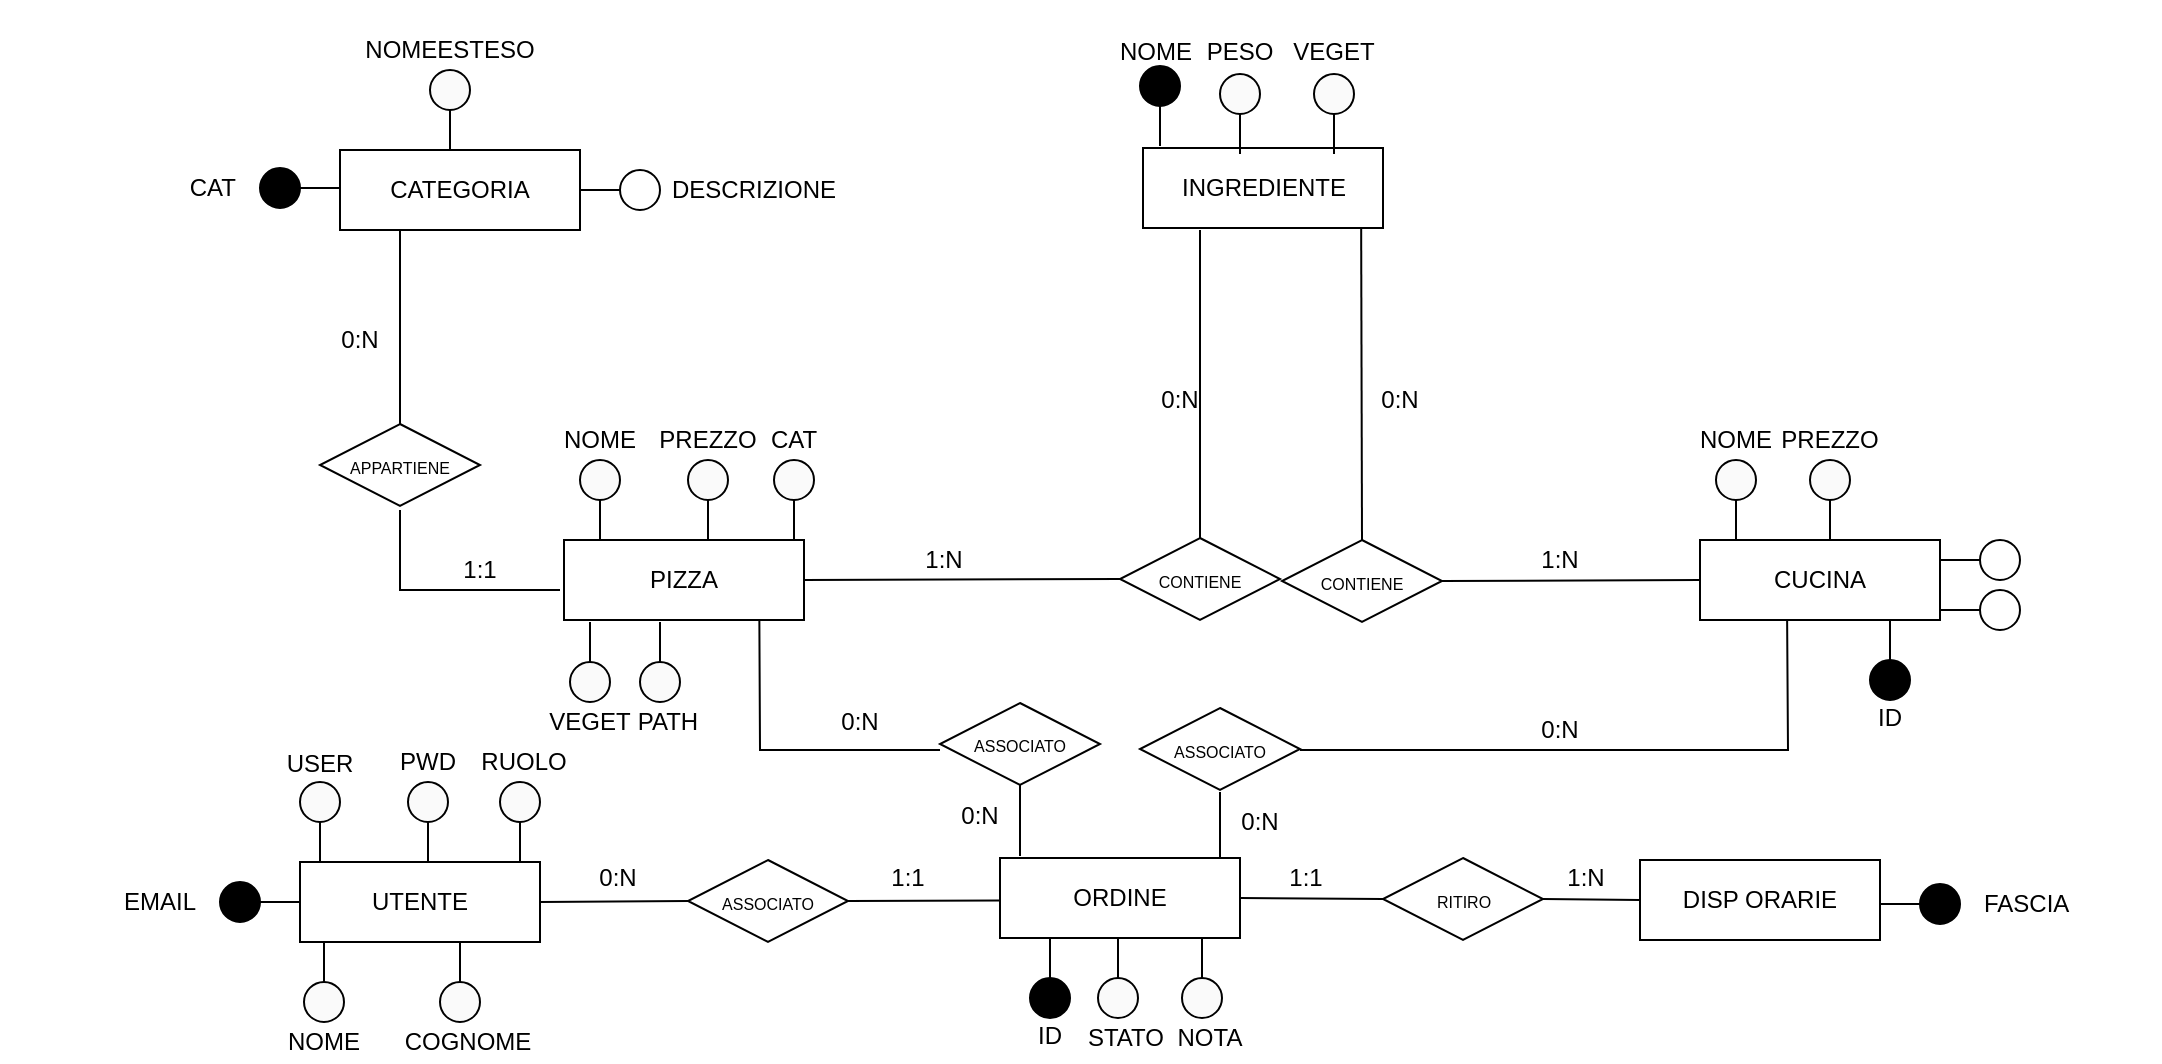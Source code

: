 <mxfile version="26.0.8">
  <diagram name="Page-1" id="a7904f86-f2b4-8e86-fa97-74104820619b">
    <mxGraphModel grid="1" page="1" gridSize="10" guides="1" tooltips="1" connect="1" arrows="1" fold="1" pageScale="1" pageWidth="1100" pageHeight="850" background="none" math="0" shadow="0">
      <root>
        <mxCell id="0" />
        <mxCell id="1" parent="0" />
        <mxCell id="_Mf7b5W_oBMYDt20IuVR-1" value="CATEGORIA" style="rounded=0;whiteSpace=wrap;html=1;" vertex="1" parent="1">
          <mxGeometry x="210" y="120" width="120" height="40" as="geometry" />
        </mxCell>
        <mxCell id="_Mf7b5W_oBMYDt20IuVR-2" value="" style="group" connectable="0" vertex="1" parent="1">
          <mxGeometry x="70" y="124" width="140" height="30" as="geometry" />
        </mxCell>
        <mxCell id="_Mf7b5W_oBMYDt20IuVR-3" value="" style="group;rotation=-180;" connectable="0" vertex="1" parent="_Mf7b5W_oBMYDt20IuVR-2">
          <mxGeometry x="100" y="5" width="40" height="20" as="geometry" />
        </mxCell>
        <mxCell id="_Mf7b5W_oBMYDt20IuVR-4" value="" style="ellipse;whiteSpace=wrap;html=1;aspect=fixed;fillColor=#000000;rotation=-180;" vertex="1" parent="_Mf7b5W_oBMYDt20IuVR-3">
          <mxGeometry width="20" height="20" as="geometry" />
        </mxCell>
        <mxCell id="_Mf7b5W_oBMYDt20IuVR-5" value="" style="endArrow=none;html=1;rounded=0;entryX=0;entryY=0.5;entryDx=0;entryDy=0;" edge="1" parent="_Mf7b5W_oBMYDt20IuVR-3" target="_Mf7b5W_oBMYDt20IuVR-4">
          <mxGeometry width="50" height="50" relative="1" as="geometry">
            <mxPoint x="40" y="10" as="sourcePoint" />
            <mxPoint x="10" y="35" as="targetPoint" />
          </mxGeometry>
        </mxCell>
        <mxCell id="_Mf7b5W_oBMYDt20IuVR-6" value="CAT" style="text;html=1;align=right;verticalAlign=middle;whiteSpace=wrap;rounded=0;" vertex="1" parent="_Mf7b5W_oBMYDt20IuVR-2">
          <mxGeometry width="90" height="30" as="geometry" />
        </mxCell>
        <mxCell id="_Mf7b5W_oBMYDt20IuVR-7" value="" style="group" connectable="0" vertex="1" parent="1">
          <mxGeometry x="220" y="45" width="90" height="75" as="geometry" />
        </mxCell>
        <mxCell id="_Mf7b5W_oBMYDt20IuVR-8" value="NOMEESTESO" style="text;html=1;align=center;verticalAlign=middle;whiteSpace=wrap;rounded=0;" vertex="1" parent="_Mf7b5W_oBMYDt20IuVR-7">
          <mxGeometry y="15" width="90" height="20" as="geometry" />
        </mxCell>
        <mxCell id="_Mf7b5W_oBMYDt20IuVR-9" value="" style="group;rotation=90;" connectable="0" vertex="1" parent="_Mf7b5W_oBMYDt20IuVR-7">
          <mxGeometry x="25" y="45" width="40" height="20" as="geometry" />
        </mxCell>
        <mxCell id="_Mf7b5W_oBMYDt20IuVR-10" value="" style="ellipse;whiteSpace=wrap;html=1;aspect=fixed;fillColor=#FAFAFA;rotation=-90;labelBackgroundColor=default;" vertex="1" parent="_Mf7b5W_oBMYDt20IuVR-9">
          <mxGeometry x="10" y="-10" width="20" height="20" as="geometry" />
        </mxCell>
        <mxCell id="_Mf7b5W_oBMYDt20IuVR-11" value="" style="endArrow=none;html=1;rounded=0;entryX=0;entryY=0.5;entryDx=0;entryDy=0;" edge="1" parent="_Mf7b5W_oBMYDt20IuVR-9" target="_Mf7b5W_oBMYDt20IuVR-10">
          <mxGeometry width="50" height="50" relative="1" as="geometry">
            <mxPoint x="20" y="30" as="sourcePoint" />
            <mxPoint x="-5" as="targetPoint" />
          </mxGeometry>
        </mxCell>
        <mxCell id="_Mf7b5W_oBMYDt20IuVR-17" value="" style="group" connectable="0" vertex="1" parent="1">
          <mxGeometry x="330" y="125" width="134" height="30" as="geometry" />
        </mxCell>
        <mxCell id="_Mf7b5W_oBMYDt20IuVR-18" value="DESCRIZIONE" style="text;html=1;align=left;verticalAlign=middle;whiteSpace=wrap;rounded=0;container=0;" vertex="1" parent="_Mf7b5W_oBMYDt20IuVR-17">
          <mxGeometry x="44" width="90" height="30" as="geometry" />
        </mxCell>
        <mxCell id="_Mf7b5W_oBMYDt20IuVR-19" value="" style="ellipse;whiteSpace=wrap;html=1;aspect=fixed;container=0;" vertex="1" parent="_Mf7b5W_oBMYDt20IuVR-17">
          <mxGeometry x="20" y="5" width="20" height="20" as="geometry" />
        </mxCell>
        <mxCell id="_Mf7b5W_oBMYDt20IuVR-20" value="" style="endArrow=none;html=1;rounded=0;entryX=0;entryY=0.5;entryDx=0;entryDy=0;" edge="1" parent="_Mf7b5W_oBMYDt20IuVR-17" target="_Mf7b5W_oBMYDt20IuVR-19">
          <mxGeometry width="50" height="50" relative="1" as="geometry">
            <mxPoint y="15" as="sourcePoint" />
            <mxPoint x="30" y="-10" as="targetPoint" />
          </mxGeometry>
        </mxCell>
        <mxCell id="_Mf7b5W_oBMYDt20IuVR-39" value="" style="group" connectable="0" vertex="1" parent="1">
          <mxGeometry x="890" y="310" width="160" height="87.5" as="geometry" />
        </mxCell>
        <mxCell id="_Mf7b5W_oBMYDt20IuVR-40" value="VEGET" style="text;html=1;align=left;verticalAlign=middle;whiteSpace=wrap;rounded=0;container=0;" vertex="1" parent="_Mf7b5W_oBMYDt20IuVR-39">
          <mxGeometry x="44" width="90" height="30" as="geometry" />
        </mxCell>
        <mxCell id="_Mf7b5W_oBMYDt20IuVR-43" value="" style="group" connectable="0" vertex="1" parent="_Mf7b5W_oBMYDt20IuVR-39">
          <mxGeometry y="25" width="160" height="62.5" as="geometry" />
        </mxCell>
        <mxCell id="_Mf7b5W_oBMYDt20IuVR-44" value="PATH" style="text;html=1;align=left;verticalAlign=middle;whiteSpace=wrap;rounded=0;container=0;" vertex="1" parent="_Mf7b5W_oBMYDt20IuVR-43">
          <mxGeometry x="44" width="90" height="30" as="geometry" />
        </mxCell>
        <mxCell id="_Mf7b5W_oBMYDt20IuVR-21" value="CUCINA" style="rounded=0;whiteSpace=wrap;html=1;" vertex="1" parent="_Mf7b5W_oBMYDt20IuVR-43">
          <mxGeometry y="-20" width="120" height="40" as="geometry" />
        </mxCell>
        <mxCell id="_Mf7b5W_oBMYDt20IuVR-29" value="" style="group" connectable="0" vertex="1" parent="_Mf7b5W_oBMYDt20IuVR-43">
          <mxGeometry x="-27" y="-95" width="137" height="75" as="geometry" />
        </mxCell>
        <mxCell id="_Mf7b5W_oBMYDt20IuVR-30" value="NOME" style="text;html=1;align=center;verticalAlign=middle;whiteSpace=wrap;rounded=0;" vertex="1" parent="_Mf7b5W_oBMYDt20IuVR-29">
          <mxGeometry y="15" width="90" height="20" as="geometry" />
        </mxCell>
        <mxCell id="_Mf7b5W_oBMYDt20IuVR-31" value="" style="group;rotation=90;" connectable="0" vertex="1" parent="_Mf7b5W_oBMYDt20IuVR-29">
          <mxGeometry x="25" y="45" width="40" height="20" as="geometry" />
        </mxCell>
        <mxCell id="_Mf7b5W_oBMYDt20IuVR-32" value="" style="ellipse;whiteSpace=wrap;html=1;aspect=fixed;fillColor=#FAFAFA;rotation=-90;labelBackgroundColor=default;" vertex="1" parent="_Mf7b5W_oBMYDt20IuVR-31">
          <mxGeometry x="10" y="-10" width="20" height="20" as="geometry" />
        </mxCell>
        <mxCell id="_Mf7b5W_oBMYDt20IuVR-33" value="" style="endArrow=none;html=1;rounded=0;entryX=0;entryY=0.5;entryDx=0;entryDy=0;" edge="1" parent="_Mf7b5W_oBMYDt20IuVR-31" target="_Mf7b5W_oBMYDt20IuVR-32">
          <mxGeometry width="50" height="50" relative="1" as="geometry">
            <mxPoint x="20" y="30" as="sourcePoint" />
            <mxPoint x="-5" as="targetPoint" />
          </mxGeometry>
        </mxCell>
        <mxCell id="_Mf7b5W_oBMYDt20IuVR-34" value="" style="group" connectable="0" vertex="1" parent="_Mf7b5W_oBMYDt20IuVR-29">
          <mxGeometry x="47" width="90" height="75" as="geometry" />
        </mxCell>
        <mxCell id="_Mf7b5W_oBMYDt20IuVR-35" value="PREZZO" style="text;html=1;align=center;verticalAlign=middle;whiteSpace=wrap;rounded=0;" vertex="1" parent="_Mf7b5W_oBMYDt20IuVR-34">
          <mxGeometry y="15" width="90" height="20" as="geometry" />
        </mxCell>
        <mxCell id="_Mf7b5W_oBMYDt20IuVR-36" value="" style="group;rotation=90;" connectable="0" vertex="1" parent="_Mf7b5W_oBMYDt20IuVR-34">
          <mxGeometry x="25" y="45" width="40" height="20" as="geometry" />
        </mxCell>
        <mxCell id="_Mf7b5W_oBMYDt20IuVR-37" value="" style="ellipse;whiteSpace=wrap;html=1;aspect=fixed;fillColor=#FAFAFA;rotation=-90;labelBackgroundColor=default;" vertex="1" parent="_Mf7b5W_oBMYDt20IuVR-36">
          <mxGeometry x="10" y="-10" width="20" height="20" as="geometry" />
        </mxCell>
        <mxCell id="_Mf7b5W_oBMYDt20IuVR-38" value="" style="endArrow=none;html=1;rounded=0;entryX=0;entryY=0.5;entryDx=0;entryDy=0;" edge="1" parent="_Mf7b5W_oBMYDt20IuVR-36" target="_Mf7b5W_oBMYDt20IuVR-37">
          <mxGeometry width="50" height="50" relative="1" as="geometry">
            <mxPoint x="20" y="30" as="sourcePoint" />
            <mxPoint x="-5" as="targetPoint" />
          </mxGeometry>
        </mxCell>
        <mxCell id="_Mf7b5W_oBMYDt20IuVR-41" value="" style="ellipse;whiteSpace=wrap;html=1;aspect=fixed;container=0;" vertex="1" parent="_Mf7b5W_oBMYDt20IuVR-43">
          <mxGeometry x="140" y="-20" width="20" height="20" as="geometry" />
        </mxCell>
        <mxCell id="_Mf7b5W_oBMYDt20IuVR-42" value="" style="endArrow=none;html=1;rounded=0;entryX=0;entryY=0.5;entryDx=0;entryDy=0;" edge="1" parent="_Mf7b5W_oBMYDt20IuVR-43" target="_Mf7b5W_oBMYDt20IuVR-41">
          <mxGeometry width="50" height="50" relative="1" as="geometry">
            <mxPoint x="120" y="-10" as="sourcePoint" />
            <mxPoint x="150" y="-35" as="targetPoint" />
          </mxGeometry>
        </mxCell>
        <mxCell id="_Mf7b5W_oBMYDt20IuVR-45" value="" style="ellipse;whiteSpace=wrap;html=1;aspect=fixed;container=0;" vertex="1" parent="_Mf7b5W_oBMYDt20IuVR-43">
          <mxGeometry x="140" y="5" width="20" height="20" as="geometry" />
        </mxCell>
        <mxCell id="_Mf7b5W_oBMYDt20IuVR-46" value="" style="endArrow=none;html=1;rounded=0;entryX=0;entryY=0.5;entryDx=0;entryDy=0;" edge="1" parent="_Mf7b5W_oBMYDt20IuVR-43" target="_Mf7b5W_oBMYDt20IuVR-45">
          <mxGeometry width="50" height="50" relative="1" as="geometry">
            <mxPoint x="120" y="15" as="sourcePoint" />
            <mxPoint x="150" y="-10" as="targetPoint" />
          </mxGeometry>
        </mxCell>
        <mxCell id="_Mf7b5W_oBMYDt20IuVR-47" value="PIZZA" style="rounded=0;whiteSpace=wrap;html=1;" vertex="1" parent="1">
          <mxGeometry x="322" y="315" width="120" height="40" as="geometry" />
        </mxCell>
        <mxCell id="_Mf7b5W_oBMYDt20IuVR-51" value="" style="group" connectable="0" vertex="1" parent="1">
          <mxGeometry x="240" y="240" width="137" height="75" as="geometry" />
        </mxCell>
        <mxCell id="_Mf7b5W_oBMYDt20IuVR-52" value="NOME" style="text;html=1;align=center;verticalAlign=middle;whiteSpace=wrap;rounded=0;" vertex="1" parent="_Mf7b5W_oBMYDt20IuVR-51">
          <mxGeometry x="55" y="15" width="90" height="20" as="geometry" />
        </mxCell>
        <mxCell id="_Mf7b5W_oBMYDt20IuVR-53" value="" style="group;rotation=90;" connectable="0" vertex="1" parent="_Mf7b5W_oBMYDt20IuVR-51">
          <mxGeometry x="80" y="45" width="40" height="20" as="geometry" />
        </mxCell>
        <mxCell id="_Mf7b5W_oBMYDt20IuVR-54" value="" style="ellipse;whiteSpace=wrap;html=1;aspect=fixed;fillColor=#FAFAFA;rotation=-90;labelBackgroundColor=default;" vertex="1" parent="_Mf7b5W_oBMYDt20IuVR-53">
          <mxGeometry x="10" y="-10" width="20" height="20" as="geometry" />
        </mxCell>
        <mxCell id="_Mf7b5W_oBMYDt20IuVR-55" value="" style="endArrow=none;html=1;rounded=0;entryX=0;entryY=0.5;entryDx=0;entryDy=0;" edge="1" parent="_Mf7b5W_oBMYDt20IuVR-53" target="_Mf7b5W_oBMYDt20IuVR-54">
          <mxGeometry width="50" height="50" relative="1" as="geometry">
            <mxPoint x="20" y="30" as="sourcePoint" />
            <mxPoint x="-5" as="targetPoint" />
          </mxGeometry>
        </mxCell>
        <mxCell id="_Mf7b5W_oBMYDt20IuVR-56" value="" style="group" connectable="0" vertex="1" parent="_Mf7b5W_oBMYDt20IuVR-51">
          <mxGeometry x="109" width="90" height="75" as="geometry" />
        </mxCell>
        <mxCell id="_Mf7b5W_oBMYDt20IuVR-57" value="PREZZO" style="text;html=1;align=center;verticalAlign=middle;whiteSpace=wrap;rounded=0;" vertex="1" parent="_Mf7b5W_oBMYDt20IuVR-56">
          <mxGeometry y="15" width="90" height="20" as="geometry" />
        </mxCell>
        <mxCell id="_Mf7b5W_oBMYDt20IuVR-58" value="" style="group;rotation=90;" connectable="0" vertex="1" parent="_Mf7b5W_oBMYDt20IuVR-56">
          <mxGeometry x="25" y="45" width="40" height="20" as="geometry" />
        </mxCell>
        <mxCell id="_Mf7b5W_oBMYDt20IuVR-59" value="" style="ellipse;whiteSpace=wrap;html=1;aspect=fixed;fillColor=#FAFAFA;rotation=-90;labelBackgroundColor=default;" vertex="1" parent="_Mf7b5W_oBMYDt20IuVR-58">
          <mxGeometry x="10" y="-10" width="20" height="20" as="geometry" />
        </mxCell>
        <mxCell id="_Mf7b5W_oBMYDt20IuVR-60" value="" style="endArrow=none;html=1;rounded=0;entryX=0;entryY=0.5;entryDx=0;entryDy=0;" edge="1" parent="_Mf7b5W_oBMYDt20IuVR-58" target="_Mf7b5W_oBMYDt20IuVR-59">
          <mxGeometry width="50" height="50" relative="1" as="geometry">
            <mxPoint x="20" y="30" as="sourcePoint" />
            <mxPoint x="-5" as="targetPoint" />
          </mxGeometry>
        </mxCell>
        <mxCell id="_Mf7b5W_oBMYDt20IuVR-92" value="&lt;font style=&quot;font-size: 8px;&quot;&gt;APPARTIENE&lt;/font&gt;" style="rhombus;whiteSpace=wrap;html=1;" vertex="1" parent="_Mf7b5W_oBMYDt20IuVR-51">
          <mxGeometry x="-40" y="17" width="80" height="41" as="geometry" />
        </mxCell>
        <mxCell id="_Mf7b5W_oBMYDt20IuVR-65" value="CAT" style="text;html=1;align=center;verticalAlign=middle;whiteSpace=wrap;rounded=0;" vertex="1" parent="1">
          <mxGeometry x="392" y="252" width="90" height="25" as="geometry" />
        </mxCell>
        <mxCell id="_Mf7b5W_oBMYDt20IuVR-66" value="" style="group;rotation=90;" connectable="0" vertex="1" parent="1">
          <mxGeometry x="417" y="285" width="40" height="20" as="geometry" />
        </mxCell>
        <mxCell id="_Mf7b5W_oBMYDt20IuVR-67" value="" style="ellipse;whiteSpace=wrap;html=1;aspect=fixed;fillColor=#FAFAFA;rotation=-90;labelBackgroundColor=default;" vertex="1" parent="_Mf7b5W_oBMYDt20IuVR-66">
          <mxGeometry x="10" y="-10" width="20" height="20" as="geometry" />
        </mxCell>
        <mxCell id="_Mf7b5W_oBMYDt20IuVR-68" value="" style="endArrow=none;html=1;rounded=0;entryX=0;entryY=0.5;entryDx=0;entryDy=0;" edge="1" parent="_Mf7b5W_oBMYDt20IuVR-66" target="_Mf7b5W_oBMYDt20IuVR-67">
          <mxGeometry width="50" height="50" relative="1" as="geometry">
            <mxPoint x="20" y="30" as="sourcePoint" />
            <mxPoint x="-5" as="targetPoint" />
          </mxGeometry>
        </mxCell>
        <mxCell id="_Mf7b5W_oBMYDt20IuVR-91" value="" style="endArrow=none;html=1;rounded=0;entryX=0.25;entryY=1;entryDx=0;entryDy=0;exitX=0.5;exitY=0;exitDx=0;exitDy=0;" edge="1" parent="1" source="_Mf7b5W_oBMYDt20IuVR-92" target="_Mf7b5W_oBMYDt20IuVR-1">
          <mxGeometry width="50" height="50" relative="1" as="geometry">
            <mxPoint x="240" y="250" as="sourcePoint" />
            <mxPoint x="70" y="280" as="targetPoint" />
          </mxGeometry>
        </mxCell>
        <mxCell id="_Mf7b5W_oBMYDt20IuVR-93" value="" style="endArrow=none;html=1;rounded=0;entryX=0.25;entryY=1;entryDx=0;entryDy=0;" edge="1" parent="1">
          <mxGeometry width="50" height="50" relative="1" as="geometry">
            <mxPoint x="320" y="340" as="sourcePoint" />
            <mxPoint x="240" y="300" as="targetPoint" />
            <Array as="points">
              <mxPoint x="240" y="340" />
            </Array>
          </mxGeometry>
        </mxCell>
        <mxCell id="_Mf7b5W_oBMYDt20IuVR-94" value="0:N" style="text;strokeColor=none;align=center;fillColor=none;html=1;verticalAlign=middle;whiteSpace=wrap;rounded=0;" vertex="1" parent="1">
          <mxGeometry x="190" y="200" width="60" height="30" as="geometry" />
        </mxCell>
        <mxCell id="_Mf7b5W_oBMYDt20IuVR-95" value="1:1" style="text;strokeColor=none;align=center;fillColor=none;html=1;verticalAlign=middle;whiteSpace=wrap;rounded=0;" vertex="1" parent="1">
          <mxGeometry x="250" y="315" width="60" height="30" as="geometry" />
        </mxCell>
        <mxCell id="_Mf7b5W_oBMYDt20IuVR-96" value="INGREDIENTE" style="rounded=0;whiteSpace=wrap;html=1;" vertex="1" parent="1">
          <mxGeometry x="611.5" y="119" width="120" height="40" as="geometry" />
        </mxCell>
        <mxCell id="_Mf7b5W_oBMYDt20IuVR-114" value="" style="group" connectable="0" vertex="1" parent="1">
          <mxGeometry x="560" y="346" width="170" height="123.5" as="geometry" />
        </mxCell>
        <mxCell id="_Mf7b5W_oBMYDt20IuVR-115" value="PESO" style="text;html=1;align=center;verticalAlign=middle;whiteSpace=wrap;rounded=0;" vertex="1" parent="_Mf7b5W_oBMYDt20IuVR-114">
          <mxGeometry x="55" y="-285" width="90" height="20" as="geometry" />
        </mxCell>
        <mxCell id="_Mf7b5W_oBMYDt20IuVR-116" value="" style="group;rotation=90;" connectable="0" vertex="1" parent="_Mf7b5W_oBMYDt20IuVR-114">
          <mxGeometry x="80" y="-254" width="40" height="20" as="geometry" />
        </mxCell>
        <mxCell id="_Mf7b5W_oBMYDt20IuVR-117" value="" style="ellipse;whiteSpace=wrap;html=1;aspect=fixed;fillColor=#FAFAFA;rotation=-90;labelBackgroundColor=default;" vertex="1" parent="_Mf7b5W_oBMYDt20IuVR-116">
          <mxGeometry x="10" y="-10" width="20" height="20" as="geometry" />
        </mxCell>
        <mxCell id="_Mf7b5W_oBMYDt20IuVR-118" value="" style="endArrow=none;html=1;rounded=0;entryX=0;entryY=0.5;entryDx=0;entryDy=0;" edge="1" parent="_Mf7b5W_oBMYDt20IuVR-116" target="_Mf7b5W_oBMYDt20IuVR-117">
          <mxGeometry width="50" height="50" relative="1" as="geometry">
            <mxPoint x="20" y="30" as="sourcePoint" />
            <mxPoint x="-5" as="targetPoint" />
          </mxGeometry>
        </mxCell>
        <mxCell id="_Mf7b5W_oBMYDt20IuVR-119" value="" style="group" connectable="0" vertex="1" parent="_Mf7b5W_oBMYDt20IuVR-114">
          <mxGeometry x="47" width="123" height="98" as="geometry" />
        </mxCell>
        <mxCell id="_Mf7b5W_oBMYDt20IuVR-120" value="VEGET" style="text;html=1;align=center;verticalAlign=middle;whiteSpace=wrap;rounded=0;" vertex="1" parent="_Mf7b5W_oBMYDt20IuVR-119">
          <mxGeometry x="55" y="-285" width="90" height="20" as="geometry" />
        </mxCell>
        <mxCell id="_Mf7b5W_oBMYDt20IuVR-121" value="" style="group;rotation=90;" connectable="0" vertex="1" parent="_Mf7b5W_oBMYDt20IuVR-119">
          <mxGeometry x="80" y="-254" width="40" height="20" as="geometry" />
        </mxCell>
        <mxCell id="_Mf7b5W_oBMYDt20IuVR-122" value="" style="ellipse;whiteSpace=wrap;html=1;aspect=fixed;fillColor=#FAFAFA;rotation=-90;labelBackgroundColor=default;" vertex="1" parent="_Mf7b5W_oBMYDt20IuVR-121">
          <mxGeometry x="10" y="-10" width="20" height="20" as="geometry" />
        </mxCell>
        <mxCell id="_Mf7b5W_oBMYDt20IuVR-123" value="" style="endArrow=none;html=1;rounded=0;entryX=0;entryY=0.5;entryDx=0;entryDy=0;" edge="1" parent="_Mf7b5W_oBMYDt20IuVR-121" target="_Mf7b5W_oBMYDt20IuVR-122">
          <mxGeometry width="50" height="50" relative="1" as="geometry">
            <mxPoint x="20" y="30" as="sourcePoint" />
            <mxPoint x="-5" as="targetPoint" />
          </mxGeometry>
        </mxCell>
        <mxCell id="H5nFg7IJzS_VgpmHjE_7-39" value="&lt;font style=&quot;font-size: 8px;&quot;&gt;ASSOCIATO&lt;/font&gt;" style="rhombus;whiteSpace=wrap;html=1;" vertex="1" parent="_Mf7b5W_oBMYDt20IuVR-119">
          <mxGeometry x="3" y="53" width="80" height="41" as="geometry" />
        </mxCell>
        <mxCell id="_Mf7b5W_oBMYDt20IuVR-97" value="" style="group;rotation=-90;" connectable="0" vertex="1" parent="_Mf7b5W_oBMYDt20IuVR-114">
          <mxGeometry x="-62" y="-10" width="134" height="131.5" as="geometry" />
        </mxCell>
        <mxCell id="_Mf7b5W_oBMYDt20IuVR-98" value="" style="group;rotation=-180;" connectable="0" vertex="1" parent="_Mf7b5W_oBMYDt20IuVR-97">
          <mxGeometry x="52" y="-288" width="54" height="71" as="geometry" />
        </mxCell>
        <mxCell id="_Mf7b5W_oBMYDt20IuVR-99" value="" style="group;rotation=-90;" connectable="0" vertex="1" parent="_Mf7b5W_oBMYDt20IuVR-98">
          <mxGeometry x="50" y="40" width="40" height="20" as="geometry" />
        </mxCell>
        <mxCell id="_Mf7b5W_oBMYDt20IuVR-100" value="" style="ellipse;whiteSpace=wrap;html=1;aspect=fixed;rotation=-90;movable=1;resizable=1;rotatable=1;deletable=1;editable=1;locked=0;connectable=1;fillColor=#000000;" vertex="1" parent="_Mf7b5W_oBMYDt20IuVR-99">
          <mxGeometry x="10" y="-10" width="20" height="20" as="geometry" />
        </mxCell>
        <mxCell id="_Mf7b5W_oBMYDt20IuVR-101" value="" style="endArrow=none;html=1;rounded=0;entryX=0;entryY=0.5;entryDx=0;entryDy=0;" edge="1" parent="_Mf7b5W_oBMYDt20IuVR-99" target="_Mf7b5W_oBMYDt20IuVR-100">
          <mxGeometry width="50" height="50" relative="1" as="geometry">
            <mxPoint x="20" y="30" as="sourcePoint" />
            <mxPoint x="-5" as="targetPoint" />
          </mxGeometry>
        </mxCell>
        <mxCell id="H5nFg7IJzS_VgpmHjE_7-38" value="&lt;font style=&quot;font-size: 8px;&quot;&gt;ASSOCIATO&lt;/font&gt;" style="rhombus;whiteSpace=wrap;html=1;" vertex="1" parent="_Mf7b5W_oBMYDt20IuVR-97">
          <mxGeometry x="12" y="60.5" width="80" height="41" as="geometry" />
        </mxCell>
        <mxCell id="H5nFg7IJzS_VgpmHjE_7-55" value="0:N" style="text;strokeColor=none;align=center;fillColor=none;html=1;verticalAlign=middle;whiteSpace=wrap;rounded=0;" vertex="1" parent="_Mf7b5W_oBMYDt20IuVR-97">
          <mxGeometry x="2" y="101.5" width="60" height="30" as="geometry" />
        </mxCell>
        <mxCell id="_Mf7b5W_oBMYDt20IuVR-102" value="NOME" style="text;html=1;align=center;verticalAlign=middle;whiteSpace=wrap;rounded=0;rotation=0;movable=1;resizable=1;rotatable=1;deletable=1;editable=1;locked=0;connectable=1;" vertex="1" parent="_Mf7b5W_oBMYDt20IuVR-114">
          <mxGeometry x="31" y="-290" width="54" height="30" as="geometry" />
        </mxCell>
        <mxCell id="_Mf7b5W_oBMYDt20IuVR-128" value="&lt;font style=&quot;font-size: 8px;&quot;&gt;CONTIENE&lt;/font&gt;" style="rhombus;whiteSpace=wrap;html=1;" vertex="1" parent="1">
          <mxGeometry x="681" y="315" width="80" height="41" as="geometry" />
        </mxCell>
        <mxCell id="_Mf7b5W_oBMYDt20IuVR-132" value="1:N" style="text;strokeColor=none;align=center;fillColor=none;html=1;verticalAlign=middle;whiteSpace=wrap;rounded=0;" vertex="1" parent="1">
          <mxGeometry x="482" y="310" width="60" height="30" as="geometry" />
        </mxCell>
        <mxCell id="_Mf7b5W_oBMYDt20IuVR-134" value="0:N" style="text;strokeColor=none;align=center;fillColor=none;html=1;verticalAlign=middle;whiteSpace=wrap;rounded=0;" vertex="1" parent="1">
          <mxGeometry x="600" y="230" width="60" height="30" as="geometry" />
        </mxCell>
        <mxCell id="_Mf7b5W_oBMYDt20IuVR-136" value="DISP ORARIE" style="rounded=0;whiteSpace=wrap;html=1;" vertex="1" parent="1">
          <mxGeometry x="860" y="475" width="120" height="40" as="geometry" />
        </mxCell>
        <mxCell id="_Mf7b5W_oBMYDt20IuVR-138" value="" style="group;rotation=-180;" connectable="0" vertex="1" parent="1">
          <mxGeometry x="980" y="482" width="140" height="30" as="geometry" />
        </mxCell>
        <mxCell id="_Mf7b5W_oBMYDt20IuVR-139" value="" style="group;rotation=-360;" connectable="0" vertex="1" parent="_Mf7b5W_oBMYDt20IuVR-138">
          <mxGeometry y="5" width="40" height="20" as="geometry" />
        </mxCell>
        <mxCell id="_Mf7b5W_oBMYDt20IuVR-140" value="" style="ellipse;whiteSpace=wrap;html=1;aspect=fixed;fillColor=#000000;rotation=-360;" vertex="1" parent="_Mf7b5W_oBMYDt20IuVR-139">
          <mxGeometry x="20" width="20" height="20" as="geometry" />
        </mxCell>
        <mxCell id="_Mf7b5W_oBMYDt20IuVR-141" value="" style="endArrow=none;html=1;rounded=0;entryX=0;entryY=0.5;entryDx=0;entryDy=0;" edge="1" parent="_Mf7b5W_oBMYDt20IuVR-139" target="_Mf7b5W_oBMYDt20IuVR-140">
          <mxGeometry width="50" height="50" relative="1" as="geometry">
            <mxPoint y="10" as="sourcePoint" />
            <mxPoint x="30" y="-15" as="targetPoint" />
          </mxGeometry>
        </mxCell>
        <mxCell id="_Mf7b5W_oBMYDt20IuVR-142" value="FASCIA" style="text;html=1;align=left;verticalAlign=middle;whiteSpace=wrap;rounded=0;rotation=0;" vertex="1" parent="_Mf7b5W_oBMYDt20IuVR-138">
          <mxGeometry x="50" width="90" height="30" as="geometry" />
        </mxCell>
        <mxCell id="_Mf7b5W_oBMYDt20IuVR-144" value="UTENTE" style="rounded=0;whiteSpace=wrap;html=1;" vertex="1" parent="1">
          <mxGeometry x="190" y="476" width="120" height="40" as="geometry" />
        </mxCell>
        <mxCell id="_Mf7b5W_oBMYDt20IuVR-157" value="" style="group" connectable="0" vertex="1" parent="1">
          <mxGeometry x="40" y="410" width="140" height="30" as="geometry" />
        </mxCell>
        <mxCell id="_Mf7b5W_oBMYDt20IuVR-158" value="" style="group;rotation=-180;" connectable="0" vertex="1" parent="_Mf7b5W_oBMYDt20IuVR-157">
          <mxGeometry x="110" y="76" width="40" height="20" as="geometry" />
        </mxCell>
        <mxCell id="_Mf7b5W_oBMYDt20IuVR-159" value="" style="ellipse;whiteSpace=wrap;html=1;aspect=fixed;fillColor=#000000;rotation=-180;" vertex="1" parent="_Mf7b5W_oBMYDt20IuVR-158">
          <mxGeometry width="20" height="20" as="geometry" />
        </mxCell>
        <mxCell id="_Mf7b5W_oBMYDt20IuVR-160" value="" style="endArrow=none;html=1;rounded=0;entryX=0;entryY=0.5;entryDx=0;entryDy=0;" edge="1" parent="_Mf7b5W_oBMYDt20IuVR-158" target="_Mf7b5W_oBMYDt20IuVR-159">
          <mxGeometry width="50" height="50" relative="1" as="geometry">
            <mxPoint x="40" y="10" as="sourcePoint" />
            <mxPoint x="10" y="35" as="targetPoint" />
          </mxGeometry>
        </mxCell>
        <mxCell id="_Mf7b5W_oBMYDt20IuVR-161" value="EMAIL" style="text;html=1;align=right;verticalAlign=middle;whiteSpace=wrap;rounded=0;" vertex="1" parent="1">
          <mxGeometry x="50" y="481" width="90" height="30" as="geometry" />
        </mxCell>
        <mxCell id="_Mf7b5W_oBMYDt20IuVR-175" value="" style="group" connectable="0" vertex="1" parent="1">
          <mxGeometry x="100" y="400" width="137" height="75" as="geometry" />
        </mxCell>
        <mxCell id="_Mf7b5W_oBMYDt20IuVR-176" value="USER" style="text;html=1;align=center;verticalAlign=middle;whiteSpace=wrap;rounded=0;" vertex="1" parent="_Mf7b5W_oBMYDt20IuVR-175">
          <mxGeometry x="55" y="17" width="90" height="20" as="geometry" />
        </mxCell>
        <mxCell id="_Mf7b5W_oBMYDt20IuVR-177" value="" style="group;rotation=90;" connectable="0" vertex="1" parent="_Mf7b5W_oBMYDt20IuVR-175">
          <mxGeometry x="80" y="46" width="40" height="20" as="geometry" />
        </mxCell>
        <mxCell id="_Mf7b5W_oBMYDt20IuVR-178" value="" style="ellipse;whiteSpace=wrap;html=1;aspect=fixed;fillColor=#FAFAFA;rotation=-90;labelBackgroundColor=default;" vertex="1" parent="_Mf7b5W_oBMYDt20IuVR-177">
          <mxGeometry x="10" y="-10" width="20" height="20" as="geometry" />
        </mxCell>
        <mxCell id="_Mf7b5W_oBMYDt20IuVR-179" value="" style="endArrow=none;html=1;rounded=0;entryX=0;entryY=0.5;entryDx=0;entryDy=0;" edge="1" parent="_Mf7b5W_oBMYDt20IuVR-177" target="_Mf7b5W_oBMYDt20IuVR-178">
          <mxGeometry width="50" height="50" relative="1" as="geometry">
            <mxPoint x="20" y="30" as="sourcePoint" />
            <mxPoint x="-5" as="targetPoint" />
          </mxGeometry>
        </mxCell>
        <mxCell id="_Mf7b5W_oBMYDt20IuVR-180" value="" style="group" connectable="0" vertex="1" parent="_Mf7b5W_oBMYDt20IuVR-175">
          <mxGeometry x="109" y="1" width="90" height="75" as="geometry" />
        </mxCell>
        <mxCell id="_Mf7b5W_oBMYDt20IuVR-181" value="PWD" style="text;html=1;align=center;verticalAlign=middle;whiteSpace=wrap;rounded=0;" vertex="1" parent="_Mf7b5W_oBMYDt20IuVR-180">
          <mxGeometry y="15" width="90" height="20" as="geometry" />
        </mxCell>
        <mxCell id="_Mf7b5W_oBMYDt20IuVR-182" value="" style="group;rotation=90;" connectable="0" vertex="1" parent="_Mf7b5W_oBMYDt20IuVR-180">
          <mxGeometry x="25" y="45" width="40" height="20" as="geometry" />
        </mxCell>
        <mxCell id="_Mf7b5W_oBMYDt20IuVR-183" value="" style="ellipse;whiteSpace=wrap;html=1;aspect=fixed;fillColor=#FAFAFA;rotation=-90;labelBackgroundColor=default;" vertex="1" parent="_Mf7b5W_oBMYDt20IuVR-182">
          <mxGeometry x="10" y="-10" width="20" height="20" as="geometry" />
        </mxCell>
        <mxCell id="_Mf7b5W_oBMYDt20IuVR-184" value="" style="endArrow=none;html=1;rounded=0;entryX=0;entryY=0.5;entryDx=0;entryDy=0;" edge="1" parent="_Mf7b5W_oBMYDt20IuVR-182" target="_Mf7b5W_oBMYDt20IuVR-183">
          <mxGeometry width="50" height="50" relative="1" as="geometry">
            <mxPoint x="20" y="30" as="sourcePoint" />
            <mxPoint x="-5" as="targetPoint" />
          </mxGeometry>
        </mxCell>
        <mxCell id="_Mf7b5W_oBMYDt20IuVR-188" value="" style="group;rotation=90;" connectable="0" vertex="1" parent="1">
          <mxGeometry x="280" y="446" width="40" height="20" as="geometry" />
        </mxCell>
        <mxCell id="_Mf7b5W_oBMYDt20IuVR-189" value="" style="ellipse;whiteSpace=wrap;html=1;aspect=fixed;fillColor=#FAFAFA;rotation=-90;labelBackgroundColor=default;" vertex="1" parent="_Mf7b5W_oBMYDt20IuVR-188">
          <mxGeometry x="10" y="-10" width="20" height="20" as="geometry" />
        </mxCell>
        <mxCell id="_Mf7b5W_oBMYDt20IuVR-190" value="" style="endArrow=none;html=1;rounded=0;entryX=0;entryY=0.5;entryDx=0;entryDy=0;" edge="1" parent="_Mf7b5W_oBMYDt20IuVR-188" target="_Mf7b5W_oBMYDt20IuVR-189">
          <mxGeometry width="50" height="50" relative="1" as="geometry">
            <mxPoint x="20" y="30" as="sourcePoint" />
            <mxPoint x="-5" as="targetPoint" />
          </mxGeometry>
        </mxCell>
        <mxCell id="_Mf7b5W_oBMYDt20IuVR-191" value="RUOLO" style="text;html=1;align=center;verticalAlign=middle;whiteSpace=wrap;rounded=0;" vertex="1" parent="1">
          <mxGeometry x="257" y="416" width="90" height="20" as="geometry" />
        </mxCell>
        <mxCell id="_Mf7b5W_oBMYDt20IuVR-193" value="COGNOME" style="text;html=1;align=center;verticalAlign=middle;whiteSpace=wrap;rounded=0;rotation=0;" vertex="1" parent="1">
          <mxGeometry x="229" y="556" width="90" height="20" as="geometry" />
        </mxCell>
        <mxCell id="_Mf7b5W_oBMYDt20IuVR-194" value="" style="group;rotation=-90;" connectable="0" vertex="1" parent="1">
          <mxGeometry x="250" y="526" width="40" height="20" as="geometry" />
        </mxCell>
        <mxCell id="_Mf7b5W_oBMYDt20IuVR-195" value="" style="ellipse;whiteSpace=wrap;html=1;aspect=fixed;fillColor=#FAFAFA;rotation=-270;labelBackgroundColor=default;" vertex="1" parent="_Mf7b5W_oBMYDt20IuVR-194">
          <mxGeometry x="10" y="10" width="20" height="20" as="geometry" />
        </mxCell>
        <mxCell id="_Mf7b5W_oBMYDt20IuVR-196" value="" style="endArrow=none;html=1;rounded=0;entryX=0;entryY=0.5;entryDx=0;entryDy=0;" edge="1" parent="_Mf7b5W_oBMYDt20IuVR-194" target="_Mf7b5W_oBMYDt20IuVR-195">
          <mxGeometry width="50" height="50" relative="1" as="geometry">
            <mxPoint x="20" y="-10" as="sourcePoint" />
            <mxPoint x="45" y="20" as="targetPoint" />
          </mxGeometry>
        </mxCell>
        <mxCell id="_Mf7b5W_oBMYDt20IuVR-198" value="NOME" style="text;html=1;align=center;verticalAlign=middle;whiteSpace=wrap;rounded=0;rotation=0;" vertex="1" parent="1">
          <mxGeometry x="157" y="556" width="90" height="20" as="geometry" />
        </mxCell>
        <mxCell id="_Mf7b5W_oBMYDt20IuVR-199" value="" style="group;rotation=-90;" connectable="0" vertex="1" parent="1">
          <mxGeometry x="182" y="526" width="40" height="20" as="geometry" />
        </mxCell>
        <mxCell id="_Mf7b5W_oBMYDt20IuVR-200" value="" style="ellipse;whiteSpace=wrap;html=1;aspect=fixed;fillColor=#FAFAFA;rotation=-270;labelBackgroundColor=default;" vertex="1" parent="_Mf7b5W_oBMYDt20IuVR-199">
          <mxGeometry x="10" y="10" width="20" height="20" as="geometry" />
        </mxCell>
        <mxCell id="_Mf7b5W_oBMYDt20IuVR-201" value="" style="endArrow=none;html=1;rounded=0;entryX=0;entryY=0.5;entryDx=0;entryDy=0;" edge="1" parent="_Mf7b5W_oBMYDt20IuVR-199" target="_Mf7b5W_oBMYDt20IuVR-200">
          <mxGeometry width="50" height="50" relative="1" as="geometry">
            <mxPoint x="20" y="-10" as="sourcePoint" />
            <mxPoint x="45" y="20" as="targetPoint" />
          </mxGeometry>
        </mxCell>
        <mxCell id="_Mf7b5W_oBMYDt20IuVR-203" value="0:N" style="text;strokeColor=none;align=center;fillColor=none;html=1;verticalAlign=middle;whiteSpace=wrap;rounded=0;" vertex="1" parent="1">
          <mxGeometry x="710" y="230" width="60" height="30" as="geometry" />
        </mxCell>
        <mxCell id="_Mf7b5W_oBMYDt20IuVR-133" value="1:N" style="text;strokeColor=none;align=center;fillColor=none;html=1;verticalAlign=middle;whiteSpace=wrap;rounded=0;" vertex="1" parent="1">
          <mxGeometry x="790" y="310" width="60" height="30" as="geometry" />
        </mxCell>
        <mxCell id="H5nFg7IJzS_VgpmHjE_7-1" value="" style="group" connectable="0" vertex="1" parent="1">
          <mxGeometry x="540" y="469" width="160" height="105" as="geometry" />
        </mxCell>
        <mxCell id="H5nFg7IJzS_VgpmHjE_7-2" value="VEGET" style="text;html=1;align=left;verticalAlign=middle;whiteSpace=wrap;rounded=0;container=0;" vertex="1" parent="H5nFg7IJzS_VgpmHjE_7-1">
          <mxGeometry x="44" width="90" height="30" as="geometry" />
        </mxCell>
        <mxCell id="H5nFg7IJzS_VgpmHjE_7-3" value="" style="group" connectable="0" vertex="1" parent="H5nFg7IJzS_VgpmHjE_7-1">
          <mxGeometry y="25" width="160" height="80" as="geometry" />
        </mxCell>
        <mxCell id="H5nFg7IJzS_VgpmHjE_7-4" value="PATH" style="text;html=1;align=left;verticalAlign=middle;whiteSpace=wrap;rounded=0;container=0;" vertex="1" parent="H5nFg7IJzS_VgpmHjE_7-3">
          <mxGeometry x="44" width="90" height="30" as="geometry" />
        </mxCell>
        <mxCell id="H5nFg7IJzS_VgpmHjE_7-5" value="ORDINE" style="rounded=0;whiteSpace=wrap;html=1;" vertex="1" parent="H5nFg7IJzS_VgpmHjE_7-3">
          <mxGeometry y="-20" width="120" height="40" as="geometry" />
        </mxCell>
        <mxCell id="H5nFg7IJzS_VgpmHjE_7-33" value="NOTA" style="text;html=1;align=center;verticalAlign=middle;whiteSpace=wrap;rounded=0;rotation=0;" vertex="1" parent="H5nFg7IJzS_VgpmHjE_7-3">
          <mxGeometry x="60" y="60" width="90" height="20" as="geometry" />
        </mxCell>
        <mxCell id="H5nFg7IJzS_VgpmHjE_7-34" value="" style="ellipse;whiteSpace=wrap;html=1;aspect=fixed;fillColor=#FAFAFA;rotation=-270;labelBackgroundColor=default;" vertex="1" parent="H5nFg7IJzS_VgpmHjE_7-3">
          <mxGeometry x="91" y="40" width="20" height="20" as="geometry" />
        </mxCell>
        <mxCell id="H5nFg7IJzS_VgpmHjE_7-35" value="" style="endArrow=none;html=1;rounded=0;entryX=0;entryY=0.5;entryDx=0;entryDy=0;" edge="1" parent="H5nFg7IJzS_VgpmHjE_7-3" target="H5nFg7IJzS_VgpmHjE_7-34">
          <mxGeometry width="50" height="50" relative="1" as="geometry">
            <mxPoint x="101" y="20" as="sourcePoint" />
            <mxPoint x="126" y="50" as="targetPoint" />
          </mxGeometry>
        </mxCell>
        <mxCell id="H5nFg7IJzS_VgpmHjE_7-42" value="" style="endArrow=none;html=1;rounded=0;entryX=1;entryY=0.5;entryDx=0;entryDy=0;exitX=0;exitY=0.5;exitDx=0;exitDy=0;" edge="1" parent="H5nFg7IJzS_VgpmHjE_7-3" source="H5nFg7IJzS_VgpmHjE_7-37">
          <mxGeometry width="50" height="50" relative="1" as="geometry">
            <mxPoint x="194" as="sourcePoint" />
            <mxPoint x="120" as="targetPoint" />
          </mxGeometry>
        </mxCell>
        <mxCell id="H5nFg7IJzS_VgpmHjE_7-27" value="STATO" style="text;html=1;align=center;verticalAlign=middle;whiteSpace=wrap;rounded=0;rotation=0;" vertex="1" parent="1">
          <mxGeometry x="558" y="554" width="90" height="20" as="geometry" />
        </mxCell>
        <mxCell id="H5nFg7IJzS_VgpmHjE_7-28" value="" style="ellipse;whiteSpace=wrap;html=1;aspect=fixed;fillColor=#FAFAFA;rotation=-270;labelBackgroundColor=default;" vertex="1" parent="1">
          <mxGeometry x="589" y="534" width="20" height="20" as="geometry" />
        </mxCell>
        <mxCell id="H5nFg7IJzS_VgpmHjE_7-29" value="" style="endArrow=none;html=1;rounded=0;entryX=0;entryY=0.5;entryDx=0;entryDy=0;" edge="1" parent="1" target="H5nFg7IJzS_VgpmHjE_7-28">
          <mxGeometry width="50" height="50" relative="1" as="geometry">
            <mxPoint x="599" y="514" as="sourcePoint" />
            <mxPoint x="624" y="544" as="targetPoint" />
          </mxGeometry>
        </mxCell>
        <mxCell id="H5nFg7IJzS_VgpmHjE_7-30" value="ID" style="text;html=1;align=center;verticalAlign=middle;whiteSpace=wrap;rounded=0;rotation=0;" vertex="1" parent="1">
          <mxGeometry x="520" y="553" width="90" height="20" as="geometry" />
        </mxCell>
        <mxCell id="H5nFg7IJzS_VgpmHjE_7-31" value="" style="ellipse;whiteSpace=wrap;html=1;aspect=fixed;fillColor=#000000;rotation=-270;labelBackgroundColor=default;gradientColor=none;" vertex="1" parent="1">
          <mxGeometry x="555" y="534" width="20" height="20" as="geometry" />
        </mxCell>
        <mxCell id="H5nFg7IJzS_VgpmHjE_7-32" value="" style="endArrow=none;html=1;rounded=0;entryX=0;entryY=0.5;entryDx=0;entryDy=0;" edge="1" parent="1" target="H5nFg7IJzS_VgpmHjE_7-31">
          <mxGeometry width="50" height="50" relative="1" as="geometry">
            <mxPoint x="565" y="514" as="sourcePoint" />
            <mxPoint x="590" y="544" as="targetPoint" />
          </mxGeometry>
        </mxCell>
        <mxCell id="H5nFg7IJzS_VgpmHjE_7-36" value="&lt;font style=&quot;font-size: 8px;&quot;&gt;ASSOCIATO&lt;/font&gt;" style="rhombus;whiteSpace=wrap;html=1;" vertex="1" parent="1">
          <mxGeometry x="384" y="475" width="80" height="41" as="geometry" />
        </mxCell>
        <mxCell id="H5nFg7IJzS_VgpmHjE_7-37" value="&lt;font style=&quot;font-size: 8px;&quot;&gt;RITIRO&lt;/font&gt;" style="rhombus;whiteSpace=wrap;html=1;" vertex="1" parent="1">
          <mxGeometry x="731.5" y="474" width="80" height="41" as="geometry" />
        </mxCell>
        <mxCell id="H5nFg7IJzS_VgpmHjE_7-40" value="" style="endArrow=none;html=1;rounded=0;entryX=1;entryY=0.5;entryDx=0;entryDy=0;exitX=0;exitY=0.5;exitDx=0;exitDy=0;" edge="1" parent="1" source="H5nFg7IJzS_VgpmHjE_7-36" target="_Mf7b5W_oBMYDt20IuVR-144">
          <mxGeometry width="50" height="50" relative="1" as="geometry">
            <mxPoint x="380" y="496" as="sourcePoint" />
            <mxPoint x="670" y="420" as="targetPoint" />
          </mxGeometry>
        </mxCell>
        <mxCell id="H5nFg7IJzS_VgpmHjE_7-41" value="" style="endArrow=none;html=1;rounded=0;entryX=1;entryY=0.5;entryDx=0;entryDy=0;exitX=0;exitY=0.5;exitDx=0;exitDy=0;" edge="1" parent="1" target="H5nFg7IJzS_VgpmHjE_7-36">
          <mxGeometry width="50" height="50" relative="1" as="geometry">
            <mxPoint x="540" y="495.31" as="sourcePoint" />
            <mxPoint x="466" y="495.31" as="targetPoint" />
          </mxGeometry>
        </mxCell>
        <mxCell id="H5nFg7IJzS_VgpmHjE_7-43" value="" style="endArrow=none;html=1;rounded=0;entryX=0;entryY=0.5;entryDx=0;entryDy=0;exitX=1;exitY=0.5;exitDx=0;exitDy=0;" edge="1" parent="1" source="H5nFg7IJzS_VgpmHjE_7-37" target="_Mf7b5W_oBMYDt20IuVR-136">
          <mxGeometry width="50" height="50" relative="1" as="geometry">
            <mxPoint x="800" y="570" as="sourcePoint" />
            <mxPoint x="850" y="520" as="targetPoint" />
          </mxGeometry>
        </mxCell>
        <mxCell id="H5nFg7IJzS_VgpmHjE_7-44" value="1:1" style="text;strokeColor=none;align=center;fillColor=none;html=1;verticalAlign=middle;whiteSpace=wrap;rounded=0;" vertex="1" parent="1">
          <mxGeometry x="663" y="469" width="60" height="30" as="geometry" />
        </mxCell>
        <mxCell id="H5nFg7IJzS_VgpmHjE_7-45" value="1:N" style="text;strokeColor=none;align=center;fillColor=none;html=1;verticalAlign=middle;whiteSpace=wrap;rounded=0;" vertex="1" parent="1">
          <mxGeometry x="803" y="469" width="60" height="30" as="geometry" />
        </mxCell>
        <mxCell id="H5nFg7IJzS_VgpmHjE_7-46" value="1:1" style="text;strokeColor=none;align=center;fillColor=none;html=1;verticalAlign=middle;whiteSpace=wrap;rounded=0;" vertex="1" parent="1">
          <mxGeometry x="464" y="469" width="60" height="30" as="geometry" />
        </mxCell>
        <mxCell id="H5nFg7IJzS_VgpmHjE_7-47" value="0:N" style="text;strokeColor=none;align=center;fillColor=none;html=1;verticalAlign=middle;whiteSpace=wrap;rounded=0;" vertex="1" parent="1">
          <mxGeometry x="319" y="469" width="60" height="30" as="geometry" />
        </mxCell>
        <mxCell id="H5nFg7IJzS_VgpmHjE_7-49" value="" style="endArrow=none;html=1;rounded=0;entryX=0.5;entryY=1;entryDx=0;entryDy=0;" edge="1" parent="1" target="H5nFg7IJzS_VgpmHjE_7-38">
          <mxGeometry width="50" height="50" relative="1" as="geometry">
            <mxPoint x="550" y="473" as="sourcePoint" />
            <mxPoint x="550" y="450" as="targetPoint" />
          </mxGeometry>
        </mxCell>
        <mxCell id="H5nFg7IJzS_VgpmHjE_7-50" value="" style="endArrow=none;html=1;rounded=0;entryX=0.5;entryY=1;entryDx=0;entryDy=0;" edge="1" parent="1">
          <mxGeometry width="50" height="50" relative="1" as="geometry">
            <mxPoint x="650" y="474" as="sourcePoint" />
            <mxPoint x="650" y="441" as="targetPoint" />
          </mxGeometry>
        </mxCell>
        <mxCell id="H5nFg7IJzS_VgpmHjE_7-51" value="" style="endArrow=none;html=1;rounded=0;entryX=0.363;entryY=0.995;entryDx=0;entryDy=0;entryPerimeter=0;" edge="1" parent="1" target="_Mf7b5W_oBMYDt20IuVR-21">
          <mxGeometry width="50" height="50" relative="1" as="geometry">
            <mxPoint x="690" y="420" as="sourcePoint" />
            <mxPoint x="810" y="390" as="targetPoint" />
            <Array as="points">
              <mxPoint x="934" y="420" />
            </Array>
          </mxGeometry>
        </mxCell>
        <mxCell id="H5nFg7IJzS_VgpmHjE_7-52" value="0:N" style="text;strokeColor=none;align=center;fillColor=none;html=1;verticalAlign=middle;whiteSpace=wrap;rounded=0;" vertex="1" parent="1">
          <mxGeometry x="440" y="391" width="60" height="30" as="geometry" />
        </mxCell>
        <mxCell id="H5nFg7IJzS_VgpmHjE_7-53" value="0:N" style="text;strokeColor=none;align=center;fillColor=none;html=1;verticalAlign=middle;whiteSpace=wrap;rounded=0;" vertex="1" parent="1">
          <mxGeometry x="790" y="395" width="60" height="30" as="geometry" />
        </mxCell>
        <mxCell id="H5nFg7IJzS_VgpmHjE_7-54" value="0:N" style="text;strokeColor=none;align=center;fillColor=none;html=1;verticalAlign=middle;whiteSpace=wrap;rounded=0;" vertex="1" parent="1">
          <mxGeometry x="640" y="441" width="60" height="30" as="geometry" />
        </mxCell>
        <mxCell id="H5nFg7IJzS_VgpmHjE_7-56" value="ID" style="text;html=1;align=center;verticalAlign=middle;whiteSpace=wrap;rounded=0;rotation=0;" vertex="1" parent="1">
          <mxGeometry x="940" y="394" width="90" height="20" as="geometry" />
        </mxCell>
        <mxCell id="H5nFg7IJzS_VgpmHjE_7-57" value="" style="ellipse;whiteSpace=wrap;html=1;aspect=fixed;fillColor=#000000;rotation=-270;labelBackgroundColor=default;gradientColor=none;" vertex="1" parent="1">
          <mxGeometry x="975" y="375" width="20" height="20" as="geometry" />
        </mxCell>
        <mxCell id="H5nFg7IJzS_VgpmHjE_7-58" value="" style="endArrow=none;html=1;rounded=0;entryX=0;entryY=0.5;entryDx=0;entryDy=0;" edge="1" parent="1" target="H5nFg7IJzS_VgpmHjE_7-57">
          <mxGeometry width="50" height="50" relative="1" as="geometry">
            <mxPoint x="985" y="355" as="sourcePoint" />
            <mxPoint x="1010" y="385" as="targetPoint" />
          </mxGeometry>
        </mxCell>
        <mxCell id="H5nFg7IJzS_VgpmHjE_7-63" value="PATH" style="text;html=1;align=center;verticalAlign=middle;whiteSpace=wrap;rounded=0;rotation=0;" vertex="1" parent="1">
          <mxGeometry x="329" y="396" width="90" height="20" as="geometry" />
        </mxCell>
        <mxCell id="H5nFg7IJzS_VgpmHjE_7-64" value="" style="group;rotation=-90;" connectable="0" vertex="1" parent="1">
          <mxGeometry x="350" y="366" width="40" height="20" as="geometry" />
        </mxCell>
        <mxCell id="H5nFg7IJzS_VgpmHjE_7-65" value="" style="ellipse;whiteSpace=wrap;html=1;aspect=fixed;fillColor=#FAFAFA;rotation=-270;labelBackgroundColor=default;" vertex="1" parent="H5nFg7IJzS_VgpmHjE_7-64">
          <mxGeometry x="10" y="10" width="20" height="20" as="geometry" />
        </mxCell>
        <mxCell id="H5nFg7IJzS_VgpmHjE_7-66" value="" style="endArrow=none;html=1;rounded=0;entryX=0;entryY=0.5;entryDx=0;entryDy=0;" edge="1" parent="H5nFg7IJzS_VgpmHjE_7-64" target="H5nFg7IJzS_VgpmHjE_7-65">
          <mxGeometry width="50" height="50" relative="1" as="geometry">
            <mxPoint x="20" y="-10" as="sourcePoint" />
            <mxPoint x="45" y="20" as="targetPoint" />
          </mxGeometry>
        </mxCell>
        <mxCell id="H5nFg7IJzS_VgpmHjE_7-67" value="VEGET" style="text;html=1;align=center;verticalAlign=middle;whiteSpace=wrap;rounded=0;rotation=0;" vertex="1" parent="1">
          <mxGeometry x="290" y="396" width="90" height="20" as="geometry" />
        </mxCell>
        <mxCell id="H5nFg7IJzS_VgpmHjE_7-68" value="" style="group;rotation=-90;" connectable="0" vertex="1" parent="1">
          <mxGeometry x="315" y="366" width="40" height="20" as="geometry" />
        </mxCell>
        <mxCell id="H5nFg7IJzS_VgpmHjE_7-69" value="" style="ellipse;whiteSpace=wrap;html=1;aspect=fixed;fillColor=#FAFAFA;rotation=-270;labelBackgroundColor=default;" vertex="1" parent="H5nFg7IJzS_VgpmHjE_7-68">
          <mxGeometry x="10" y="10" width="20" height="20" as="geometry" />
        </mxCell>
        <mxCell id="H5nFg7IJzS_VgpmHjE_7-70" value="" style="endArrow=none;html=1;rounded=0;entryX=0;entryY=0.5;entryDx=0;entryDy=0;" edge="1" parent="H5nFg7IJzS_VgpmHjE_7-68" target="H5nFg7IJzS_VgpmHjE_7-69">
          <mxGeometry width="50" height="50" relative="1" as="geometry">
            <mxPoint x="20" y="-10" as="sourcePoint" />
            <mxPoint x="45" y="20" as="targetPoint" />
          </mxGeometry>
        </mxCell>
        <mxCell id="H5nFg7IJzS_VgpmHjE_7-71" value="" style="endArrow=none;html=1;rounded=0;exitX=1;exitY=0.5;exitDx=0;exitDy=0;entryX=0;entryY=0.5;entryDx=0;entryDy=0;" edge="1" parent="1" source="_Mf7b5W_oBMYDt20IuVR-47" target="_Mf7b5W_oBMYDt20IuVR-124">
          <mxGeometry width="50" height="50" relative="1" as="geometry">
            <mxPoint x="530" y="200" as="sourcePoint" />
            <mxPoint x="580" y="150" as="targetPoint" />
          </mxGeometry>
        </mxCell>
        <mxCell id="_Mf7b5W_oBMYDt20IuVR-124" value="&lt;font style=&quot;font-size: 8px;&quot;&gt;CONTIENE&lt;/font&gt;" style="rhombus;whiteSpace=wrap;html=1;" vertex="1" parent="1">
          <mxGeometry x="600" y="314" width="80" height="41" as="geometry" />
        </mxCell>
        <mxCell id="H5nFg7IJzS_VgpmHjE_7-72" value="" style="endArrow=none;html=1;rounded=0;entryX=0;entryY=0.5;entryDx=0;entryDy=0;exitX=1;exitY=0.5;exitDx=0;exitDy=0;" edge="1" parent="1" source="_Mf7b5W_oBMYDt20IuVR-128" target="_Mf7b5W_oBMYDt20IuVR-21">
          <mxGeometry width="50" height="50" relative="1" as="geometry">
            <mxPoint x="860" y="190" as="sourcePoint" />
            <mxPoint x="910" y="140" as="targetPoint" />
          </mxGeometry>
        </mxCell>
        <mxCell id="H5nFg7IJzS_VgpmHjE_7-73" value="" style="endArrow=none;html=1;rounded=0;exitX=0.5;exitY=0;exitDx=0;exitDy=0;" edge="1" parent="1" source="_Mf7b5W_oBMYDt20IuVR-124">
          <mxGeometry width="50" height="50" relative="1" as="geometry">
            <mxPoint x="640" y="310" as="sourcePoint" />
            <mxPoint x="640" y="160" as="targetPoint" />
          </mxGeometry>
        </mxCell>
        <mxCell id="H5nFg7IJzS_VgpmHjE_7-74" value="" style="endArrow=none;html=1;rounded=0;exitX=0.5;exitY=0;exitDx=0;exitDy=0;" edge="1" parent="1" source="_Mf7b5W_oBMYDt20IuVR-128">
          <mxGeometry width="50" height="50" relative="1" as="geometry">
            <mxPoint x="720.58" y="313" as="sourcePoint" />
            <mxPoint x="720.58" y="159" as="targetPoint" />
          </mxGeometry>
        </mxCell>
        <mxCell id="H5nFg7IJzS_VgpmHjE_7-75" value="" style="endArrow=none;html=1;rounded=0;exitX=0.814;exitY=1;exitDx=0;exitDy=0;exitPerimeter=0;" edge="1" parent="1" source="_Mf7b5W_oBMYDt20IuVR-47">
          <mxGeometry width="50" height="50" relative="1" as="geometry">
            <mxPoint x="450" y="390" as="sourcePoint" />
            <mxPoint x="510" y="420" as="targetPoint" />
            <Array as="points">
              <mxPoint x="420" y="420" />
            </Array>
          </mxGeometry>
        </mxCell>
      </root>
    </mxGraphModel>
  </diagram>
</mxfile>
